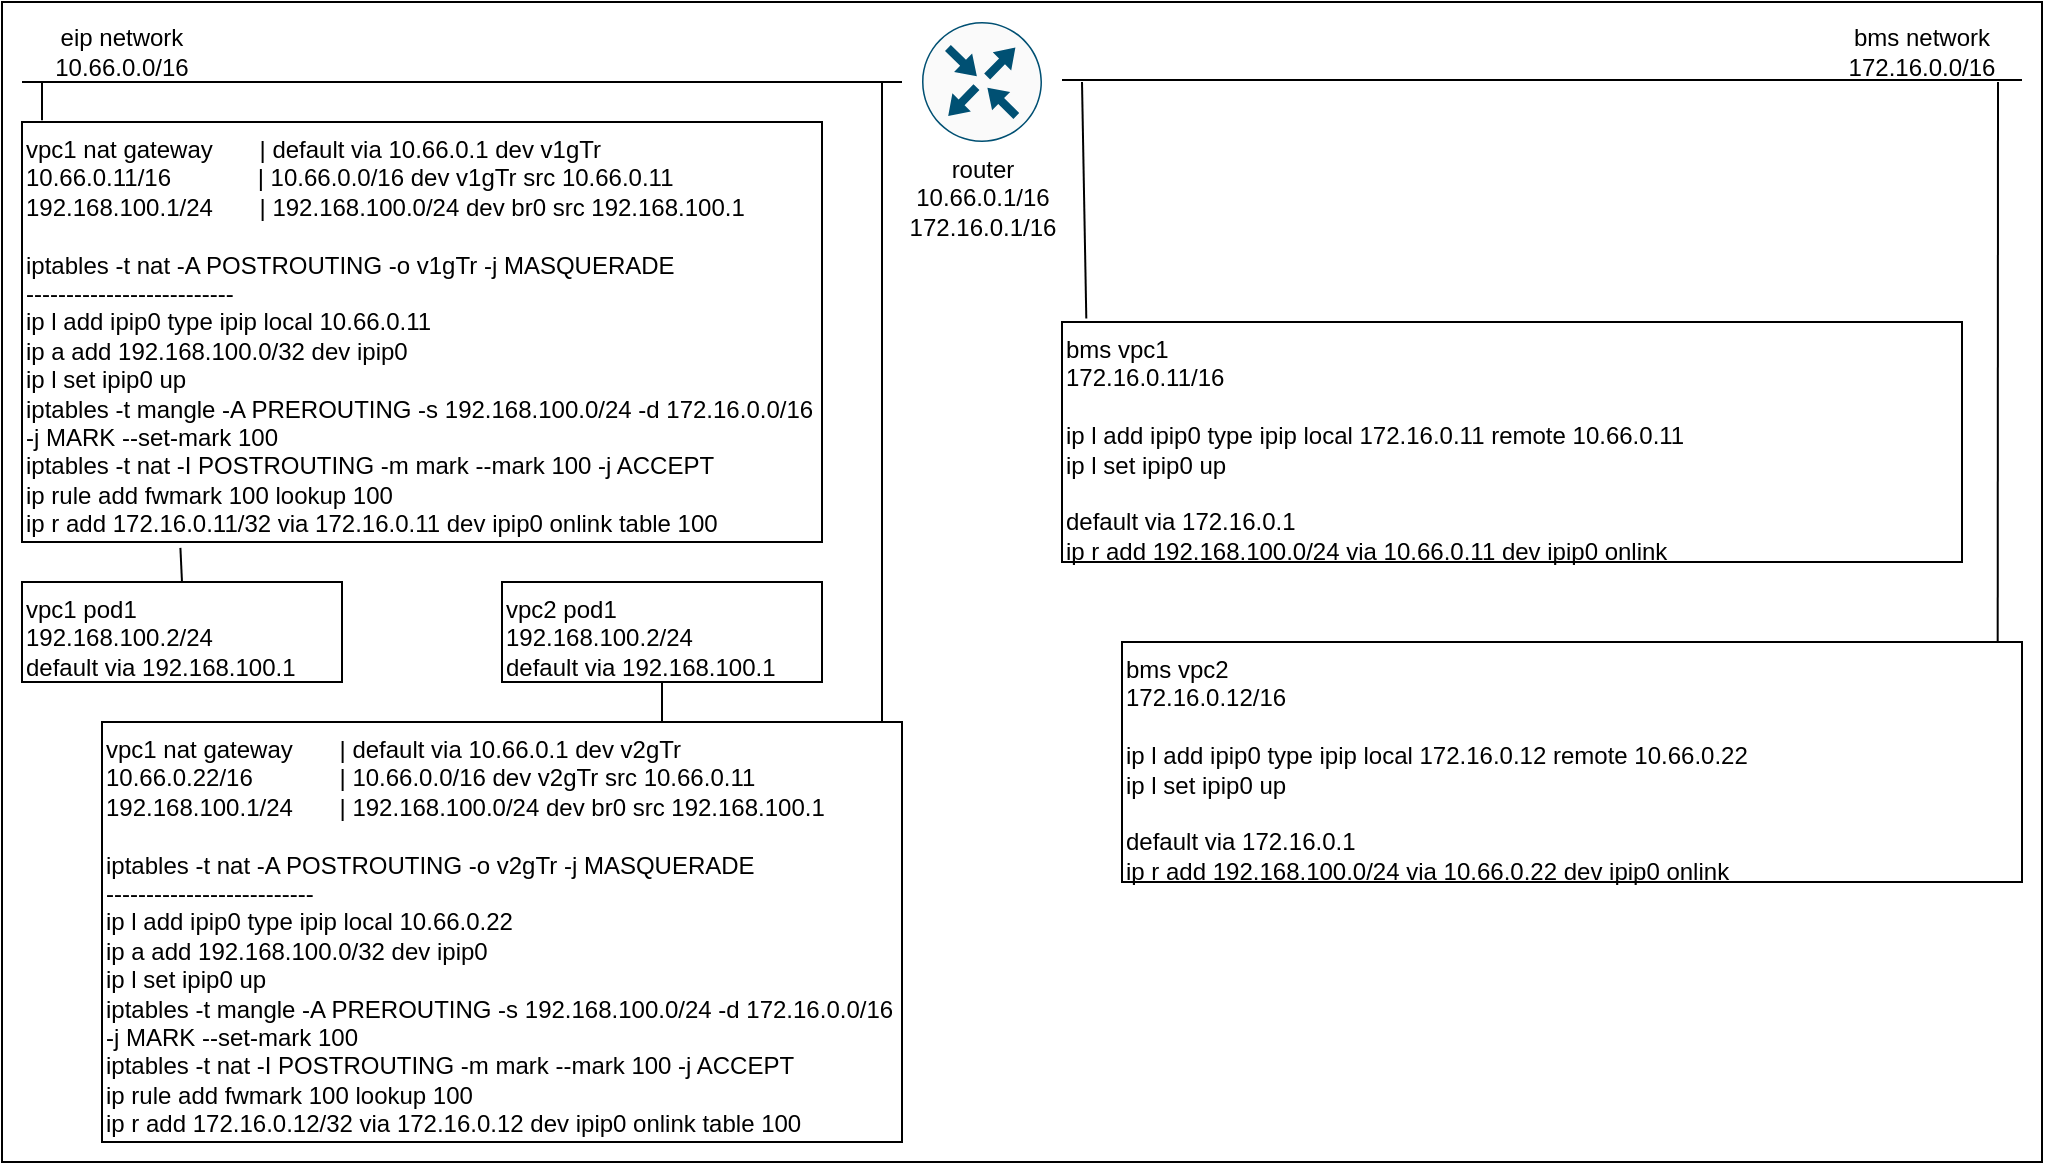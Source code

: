 <mxfile>
    <diagram name="网络可达方案(no bms gw)" id="HywHPIcDQgjFRPx6__Eg">
        <mxGraphModel dx="1087" dy="769" grid="1" gridSize="10" guides="1" tooltips="1" connect="1" arrows="1" fold="1" page="1" pageScale="1" pageWidth="827" pageHeight="1169" math="0" shadow="0">
            <root>
                <mxCell id="ZN97L1RwbC4yQmM-qB7Q-0"/>
                <mxCell id="ZN97L1RwbC4yQmM-qB7Q-1" parent="ZN97L1RwbC4yQmM-qB7Q-0"/>
                <mxCell id="ZN97L1RwbC4yQmM-qB7Q-3" value="" style="endArrow=none;html=1;" edge="1" parent="ZN97L1RwbC4yQmM-qB7Q-1">
                    <mxGeometry width="50" height="50" relative="1" as="geometry">
                        <mxPoint x="80" y="240" as="sourcePoint"/>
                        <mxPoint x="520" y="240" as="targetPoint"/>
                    </mxGeometry>
                </mxCell>
                <mxCell id="ZN97L1RwbC4yQmM-qB7Q-4" value="eip network&lt;br&gt;10.66.0.0/16" style="text;html=1;strokeColor=none;fillColor=none;align=center;verticalAlign=middle;whiteSpace=wrap;rounded=0;" vertex="1" parent="ZN97L1RwbC4yQmM-qB7Q-1">
                    <mxGeometry x="80" y="210" width="100" height="30" as="geometry"/>
                </mxCell>
                <mxCell id="ZN97L1RwbC4yQmM-qB7Q-5" value="" style="endArrow=none;html=1;" edge="1" parent="ZN97L1RwbC4yQmM-qB7Q-1">
                    <mxGeometry width="50" height="50" relative="1" as="geometry">
                        <mxPoint x="600" y="239" as="sourcePoint"/>
                        <mxPoint x="1080" y="239" as="targetPoint"/>
                    </mxGeometry>
                </mxCell>
                <mxCell id="ZN97L1RwbC4yQmM-qB7Q-6" value="bms network&lt;br&gt;172.16.0.0/16" style="text;html=1;strokeColor=none;fillColor=none;align=center;verticalAlign=middle;whiteSpace=wrap;rounded=0;" vertex="1" parent="ZN97L1RwbC4yQmM-qB7Q-1">
                    <mxGeometry x="980" y="210" width="100" height="30" as="geometry"/>
                </mxCell>
                <mxCell id="ZN97L1RwbC4yQmM-qB7Q-7" value="router&lt;br&gt;10.66.0.1/16&lt;br&gt;172.16.0.1/16" style="sketch=0;points=[[0.5,0,0],[1,0.5,0],[0.5,1,0],[0,0.5,0],[0.145,0.145,0],[0.856,0.145,0],[0.855,0.856,0],[0.145,0.855,0]];verticalLabelPosition=bottom;html=1;verticalAlign=top;aspect=fixed;align=center;pointerEvents=1;shape=mxgraph.cisco19.rect;prIcon=router;fillColor=#FAFAFA;strokeColor=#005073;" vertex="1" parent="ZN97L1RwbC4yQmM-qB7Q-1">
                    <mxGeometry x="530" y="210" width="60" height="60" as="geometry"/>
                </mxCell>
                <mxCell id="M_z33eSvsd3fBC55p3HW-0" style="edgeStyle=none;html=1;exitX=0.027;exitY=-0.015;exitDx=0;exitDy=0;endArrow=none;endFill=0;exitPerimeter=0;" edge="1" parent="ZN97L1RwbC4yQmM-qB7Q-1" source="ZN97L1RwbC4yQmM-qB7Q-9">
                    <mxGeometry relative="1" as="geometry">
                        <mxPoint x="610" y="240" as="targetPoint"/>
                    </mxGeometry>
                </mxCell>
                <mxCell id="ZN97L1RwbC4yQmM-qB7Q-9" value="bms vpc1&lt;br&gt;172.16.0.11/16&lt;br&gt;&lt;br&gt;ip l add ipip0 type ipip local 172.16.0.11 remote 10.66.0.11&lt;div&gt;&lt;font color=&quot;#000000&quot;&gt;ip l set ipip0 up&lt;br&gt;&lt;/font&gt;&lt;br&gt;default via 172.16.0.1&lt;br&gt;&lt;div&gt;ip r add 192.168.100.0/24 via 10.66.0.11 dev ipip0 onlink&lt;/div&gt;&lt;/div&gt;&lt;div&gt;&lt;br&gt;&lt;/div&gt;" style="rounded=0;whiteSpace=wrap;html=1;verticalAlign=top;align=left;" vertex="1" parent="ZN97L1RwbC4yQmM-qB7Q-1">
                    <mxGeometry x="600" y="360" width="450" height="120" as="geometry"/>
                </mxCell>
                <mxCell id="ZN97L1RwbC4yQmM-qB7Q-10" style="edgeStyle=none;html=1;exitX=0.973;exitY=0.008;exitDx=0;exitDy=0;entryX=0.88;entryY=1;entryDx=0;entryDy=0;endArrow=none;endFill=0;entryPerimeter=0;exitPerimeter=0;" edge="1" parent="ZN97L1RwbC4yQmM-qB7Q-1" source="ZN97L1RwbC4yQmM-qB7Q-11" target="ZN97L1RwbC4yQmM-qB7Q-6">
                    <mxGeometry relative="1" as="geometry"/>
                </mxCell>
                <mxCell id="ZN97L1RwbC4yQmM-qB7Q-11" value="bms vpc2&lt;br&gt;172.16.0.12/16&lt;br&gt;&lt;br&gt;&lt;span style=&quot;color: rgb(0, 0, 0);&quot;&gt;ip l add ipip0 type ipip local 172.16.0.12 remote 10.66.0.22&lt;/span&gt;&lt;div style=&quot;scrollbar-color: light-dark(#e2e2e2, #4b4b4b)&lt;br/&gt;&#x9;&#x9;&#x9;&#x9;&#x9;light-dark(#fbfbfb, var(--dark-panel-color));&quot;&gt;&lt;font style=&quot;scrollbar-color: light-dark(#e2e2e2, #4b4b4b)&lt;br/&gt;&#x9;&#x9;&#x9;&#x9;&#x9;light-dark(#fbfbfb, var(--dark-panel-color));&quot;&gt;ip l set ipip0 up&lt;/font&gt;&lt;/div&gt;&lt;br&gt;default via 172.16.0.1&lt;br&gt;&lt;div&gt;ip r add 192.168.100.0/24 via 10.66.0.22 dev ipip0 onlink&lt;/div&gt;" style="rounded=0;whiteSpace=wrap;html=1;verticalAlign=top;align=left;" vertex="1" parent="ZN97L1RwbC4yQmM-qB7Q-1">
                    <mxGeometry x="630" y="520" width="450" height="120" as="geometry"/>
                </mxCell>
                <mxCell id="ZN97L1RwbC4yQmM-qB7Q-16" style="edgeStyle=none;html=1;exitX=0.025;exitY=-0.004;exitDx=0;exitDy=0;endArrow=none;endFill=0;exitPerimeter=0;" edge="1" parent="ZN97L1RwbC4yQmM-qB7Q-1" source="ZN97L1RwbC4yQmM-qB7Q-17">
                    <mxGeometry relative="1" as="geometry">
                        <mxPoint x="90" y="240" as="targetPoint"/>
                    </mxGeometry>
                </mxCell>
                <mxCell id="ZN97L1RwbC4yQmM-qB7Q-17" value="vpc1 nat gateway&amp;nbsp; &amp;nbsp; &amp;nbsp; &amp;nbsp;|&amp;nbsp;&lt;span style=&quot;color: rgb(0, 0, 0);&quot;&gt;default via 10.66.0.1 dev&amp;nbsp;&lt;/span&gt;&lt;span style=&quot;color: rgb(0, 0, 0);&quot;&gt;v1gTr&lt;/span&gt;&lt;br style=&quot;scrollbar-color: light-dark(#e2e2e2, #4b4b4b)&lt;br/&gt;&#x9;&#x9;&#x9;&#x9;&#x9;light-dark(#fbfbfb, var(--dark-panel-color));&quot;&gt;10.66.0.11/16&amp;nbsp; &amp;nbsp; &amp;nbsp; &amp;nbsp; &amp;nbsp; &amp;nbsp; &amp;nbsp;|&amp;nbsp;10.66.0.0/16 dev v1gTr src 10.66.0.11&lt;br&gt;192.168.100.1/24&amp;nbsp; &amp;nbsp; &amp;nbsp; &amp;nbsp;|&amp;nbsp;192.168.100.0/24 dev br0 src 192.168.100.1&lt;br&gt;&lt;br&gt;iptables -t nat&amp;nbsp;-A POSTROUTING&amp;nbsp;-o v1gTr -j MASQUERADE&lt;br&gt;--------------------------&lt;br&gt;ip l add ipip0 type ipip local 10.66.0.11&lt;div&gt;&lt;font color=&quot;#000000&quot;&gt;ip a add 192.168.100.0/32 dev ipip0&lt;br&gt;&lt;/font&gt;&lt;div&gt;&lt;span style=&quot;background-color: transparent;&quot;&gt;ip l set ipip0 up&lt;br&gt;&lt;/span&gt;&lt;div&gt;&lt;span style=&quot;background-color: transparent;&quot;&gt;iptables -t mangle -A PREROUTING -s 192.168.100.0/24 -d 172.16.0.0/16 -j MARK --set-mark 100&lt;/span&gt;&lt;/div&gt;&lt;div&gt;&lt;span style=&quot;background-color: transparent;&quot;&gt;iptables -t nat -I POSTROUTING -m mark --mark 100 -j ACCEPT&lt;br&gt;&lt;/span&gt;&lt;/div&gt;&lt;div&gt;ip rule add fwmark 100 lookup 100&lt;br&gt;&lt;/div&gt;&lt;/div&gt;&lt;div&gt;ip r add 172.16.0.11/32 via 172.16.0.11 dev ipip0 onlink table 100&lt;br&gt;&lt;/div&gt;&lt;/div&gt;" style="rounded=0;whiteSpace=wrap;html=1;verticalAlign=top;align=left;" vertex="1" parent="ZN97L1RwbC4yQmM-qB7Q-1">
                    <mxGeometry x="80" y="260" width="400" height="210" as="geometry"/>
                </mxCell>
                <mxCell id="ZN97L1RwbC4yQmM-qB7Q-19" value="vpc1 pod1&lt;div&gt;192.168.100.2/24&lt;/div&gt;&lt;div&gt;&lt;span style=&quot;scrollbar-color: light-dark(#e2e2e2, #4b4b4b)&lt;br/&gt;&#x9;&#x9;&#x9;&#x9;&#x9;light-dark(#fbfbfb, var(--dark-panel-color)); color: rgb(0, 0, 0);&quot;&gt;default via 192.168.100.1&lt;/span&gt;&lt;br style=&quot;color: rgb(63, 63, 63); scrollbar-color: light-dark(#e2e2e2, #4b4b4b)&lt;br/&gt;&#x9;&#x9;&#x9;&#x9;&#x9;light-dark(#fbfbfb, var(--dark-panel-color));&quot;&gt;&lt;/div&gt;" style="rounded=0;whiteSpace=wrap;html=1;verticalAlign=top;align=left;" vertex="1" parent="ZN97L1RwbC4yQmM-qB7Q-1">
                    <mxGeometry x="80" y="490" width="160" height="50" as="geometry"/>
                </mxCell>
                <mxCell id="3CmmPum18JtEG3kjwzi2-5" style="edgeStyle=none;html=1;exitX=0.975;exitY=0;exitDx=0;exitDy=0;endArrow=none;endFill=0;exitPerimeter=0;" edge="1" parent="ZN97L1RwbC4yQmM-qB7Q-1" source="3CmmPum18JtEG3kjwzi2-4">
                    <mxGeometry relative="1" as="geometry">
                        <mxPoint x="510" y="240" as="targetPoint"/>
                    </mxGeometry>
                </mxCell>
                <mxCell id="3CmmPum18JtEG3kjwzi2-4" value="vpc1 nat gateway&amp;nbsp; &amp;nbsp; &amp;nbsp; &amp;nbsp;|&amp;nbsp;&lt;span style=&quot;color: rgb(0, 0, 0);&quot;&gt;default via 10.66.0.1 dev&amp;nbsp;&lt;/span&gt;&lt;span style=&quot;color: rgb(0, 0, 0);&quot;&gt;v2gTr&lt;/span&gt;&lt;br style=&quot;scrollbar-color: light-dark(#e2e2e2, #4b4b4b)&lt;br/&gt;&#x9;&#x9;&#x9;&#x9;&#x9;light-dark(#fbfbfb, var(--dark-panel-color));&quot;&gt;10.66.0.22/16&amp;nbsp; &amp;nbsp; &amp;nbsp; &amp;nbsp; &amp;nbsp; &amp;nbsp; &amp;nbsp;|&amp;nbsp;10.66.0.0/16 dev v2gTr src 10.66.0.11&lt;br&gt;192.168.100.1/24&amp;nbsp; &amp;nbsp; &amp;nbsp; &amp;nbsp;|&amp;nbsp;192.168.100.0/24 dev br0 src 192.168.100.1&lt;br&gt;&lt;br&gt;iptables -t nat&amp;nbsp;-A POSTROUTING&amp;nbsp;-o v2gTr -j MASQUERADE&lt;br&gt;--------------------------&lt;br&gt;ip l add ipip0 type ipip local 10.66.0.22&lt;div&gt;ip a add 192.168.100.0/32 dev ipip0&lt;br&gt;&lt;div&gt;&lt;span style=&quot;background-color: transparent;&quot;&gt;ip l set ipip0 up&lt;br&gt;&lt;/span&gt;&lt;div&gt;&lt;span style=&quot;background-color: transparent;&quot;&gt;iptables -t mangle -A PREROUTING -s 192.168.100.0/24 -d 172.16.0.0/16 -j MARK --set-mark 100&lt;/span&gt;&lt;/div&gt;&lt;div&gt;&lt;span style=&quot;background-color: transparent;&quot;&gt;iptables -t nat -I POSTROUTING -m mark --mark 100 -j ACCEPT&lt;br&gt;&lt;/span&gt;&lt;/div&gt;&lt;div&gt;ip rule add fwmark 100 lookup 100&lt;br&gt;&lt;/div&gt;&lt;/div&gt;&lt;div&gt;ip r add 172.16.0.12/32 via 172.16.0.12 dev ipip0 onlink table 100&lt;br&gt;&lt;/div&gt;&lt;/div&gt;" style="rounded=0;whiteSpace=wrap;html=1;verticalAlign=top;align=left;" vertex="1" parent="ZN97L1RwbC4yQmM-qB7Q-1">
                    <mxGeometry x="120" y="560" width="400" height="210" as="geometry"/>
                </mxCell>
                <mxCell id="3CmmPum18JtEG3kjwzi2-8" value="vpc2 pod1&lt;div&gt;192.168.100.2/24&lt;/div&gt;&lt;div&gt;&lt;span style=&quot;scrollbar-color: light-dark(#e2e2e2, #4b4b4b)&lt;br/&gt;&#x9;&#x9;&#x9;&#x9;&#x9;light-dark(#fbfbfb, var(--dark-panel-color)); color: rgb(0, 0, 0);&quot;&gt;default via 192.168.100.1&lt;/span&gt;&lt;br style=&quot;color: rgb(63, 63, 63); scrollbar-color: light-dark(#e2e2e2, #4b4b4b)&lt;br/&gt;&#x9;&#x9;&#x9;&#x9;&#x9;light-dark(#fbfbfb, var(--dark-panel-color));&quot;&gt;&lt;/div&gt;" style="rounded=0;whiteSpace=wrap;html=1;verticalAlign=top;align=left;" vertex="1" parent="ZN97L1RwbC4yQmM-qB7Q-1">
                    <mxGeometry x="320" y="490" width="160" height="50" as="geometry"/>
                </mxCell>
                <mxCell id="3CmmPum18JtEG3kjwzi2-9" style="edgeStyle=none;html=1;exitX=0.5;exitY=0;exitDx=0;exitDy=0;entryX=0.198;entryY=1.014;entryDx=0;entryDy=0;entryPerimeter=0;endArrow=none;endFill=0;" edge="1" parent="ZN97L1RwbC4yQmM-qB7Q-1" source="ZN97L1RwbC4yQmM-qB7Q-19" target="ZN97L1RwbC4yQmM-qB7Q-17">
                    <mxGeometry relative="1" as="geometry"/>
                </mxCell>
                <mxCell id="3CmmPum18JtEG3kjwzi2-10" style="edgeStyle=none;html=1;exitX=0.5;exitY=1;exitDx=0;exitDy=0;entryX=0.7;entryY=0;entryDx=0;entryDy=0;entryPerimeter=0;endArrow=none;endFill=0;" edge="1" parent="ZN97L1RwbC4yQmM-qB7Q-1" source="3CmmPum18JtEG3kjwzi2-8" target="3CmmPum18JtEG3kjwzi2-4">
                    <mxGeometry relative="1" as="geometry"/>
                </mxCell>
                <mxCell id="3CmmPum18JtEG3kjwzi2-11" value="" style="rounded=0;whiteSpace=wrap;html=1;fillColor=none;" vertex="1" parent="ZN97L1RwbC4yQmM-qB7Q-1">
                    <mxGeometry x="70" y="200" width="1020" height="580" as="geometry"/>
                </mxCell>
            </root>
        </mxGraphModel>
    </diagram>
    <diagram id="M7PpP6BD2F07Ey58_vNF" name="网络可达方案">
        <mxGraphModel dx="978" dy="692" grid="1" gridSize="10" guides="1" tooltips="1" connect="1" arrows="1" fold="1" page="1" pageScale="1" pageWidth="827" pageHeight="1169" math="0" shadow="0">
            <root>
                <mxCell id="0"/>
                <mxCell id="1" parent="0"/>
                <mxCell id="rd8whjbNiPv1QAMzb9jZ-18" value="" style="rounded=0;whiteSpace=wrap;html=1;" parent="1" vertex="1">
                    <mxGeometry x="60" y="190" width="1040" height="640" as="geometry"/>
                </mxCell>
                <mxCell id="LBHG5jEyvhu28l5GV2z5-1" value="" style="endArrow=none;html=1;" parent="1" edge="1">
                    <mxGeometry width="50" height="50" relative="1" as="geometry">
                        <mxPoint x="80" y="240" as="sourcePoint"/>
                        <mxPoint x="520" y="240" as="targetPoint"/>
                    </mxGeometry>
                </mxCell>
                <mxCell id="LBHG5jEyvhu28l5GV2z5-2" value="eip network&lt;br&gt;10.66.0.0/16" style="text;html=1;strokeColor=none;fillColor=none;align=center;verticalAlign=middle;whiteSpace=wrap;rounded=0;" parent="1" vertex="1">
                    <mxGeometry x="80" y="210" width="100" height="30" as="geometry"/>
                </mxCell>
                <mxCell id="LBHG5jEyvhu28l5GV2z5-3" value="" style="endArrow=none;html=1;" parent="1" edge="1">
                    <mxGeometry width="50" height="50" relative="1" as="geometry">
                        <mxPoint x="600" y="239" as="sourcePoint"/>
                        <mxPoint x="1080" y="239" as="targetPoint"/>
                    </mxGeometry>
                </mxCell>
                <mxCell id="LBHG5jEyvhu28l5GV2z5-4" value="bms network&lt;br&gt;172.16.0.0/16" style="text;html=1;strokeColor=none;fillColor=none;align=center;verticalAlign=middle;whiteSpace=wrap;rounded=0;" parent="1" vertex="1">
                    <mxGeometry x="980" y="210" width="100" height="30" as="geometry"/>
                </mxCell>
                <mxCell id="2" value="router&lt;br&gt;10.66.0.1/16&lt;br&gt;172.16.0.1/16" style="sketch=0;points=[[0.5,0,0],[1,0.5,0],[0.5,1,0],[0,0.5,0],[0.145,0.145,0],[0.856,0.145,0],[0.855,0.856,0],[0.145,0.855,0]];verticalLabelPosition=bottom;html=1;verticalAlign=top;aspect=fixed;align=center;pointerEvents=1;shape=mxgraph.cisco19.rect;prIcon=router;fillColor=#FAFAFA;strokeColor=#005073;" parent="1" vertex="1">
                    <mxGeometry x="530" y="210" width="60" height="60" as="geometry"/>
                </mxCell>
                <mxCell id="6" style="edgeStyle=none;html=1;exitX=0.5;exitY=0;exitDx=0;exitDy=0;endArrow=none;endFill=0;" parent="1" source="3" edge="1">
                    <mxGeometry relative="1" as="geometry">
                        <mxPoint x="760" y="240" as="targetPoint"/>
                    </mxGeometry>
                </mxCell>
                <mxCell id="3" value="bms vpc1&lt;br&gt;172.16.0.11/16&lt;br&gt;&lt;br&gt;default via 172.16.0.1&lt;br&gt;&lt;div&gt;192.168.100.0/24 via 172.16.0.254&amp;nbsp;&lt;/div&gt;&lt;div&gt;192.168.200.0/24 via 172.16.0.254&lt;/div&gt;" style="rounded=0;whiteSpace=wrap;html=1;verticalAlign=top;align=left;" parent="1" vertex="1">
                    <mxGeometry x="660" y="280" width="200" height="100" as="geometry"/>
                </mxCell>
                <mxCell id="5" style="edgeStyle=none;html=1;exitX=0.5;exitY=0;exitDx=0;exitDy=0;entryX=0;entryY=1;entryDx=0;entryDy=0;endArrow=none;endFill=0;" parent="1" source="4" target="LBHG5jEyvhu28l5GV2z5-4" edge="1">
                    <mxGeometry relative="1" as="geometry"/>
                </mxCell>
                <mxCell id="4" value="bms vpc2&lt;br&gt;172.16.0.12/16&lt;br&gt;&lt;br&gt;default via 172.16.0.1&lt;br&gt;&lt;div&gt;192.168.100.0/24 via 172.16.0.254&amp;nbsp;&lt;/div&gt;" style="rounded=0;whiteSpace=wrap;html=1;verticalAlign=top;align=left;" parent="1" vertex="1">
                    <mxGeometry x="880" y="280" width="200" height="100" as="geometry"/>
                </mxCell>
                <mxCell id="8" style="edgeStyle=none;html=1;exitX=0.04;exitY=0.007;exitDx=0;exitDy=0;endArrow=none;endFill=0;exitPerimeter=0;" parent="1" source="7" edge="1">
                    <mxGeometry relative="1" as="geometry">
                        <mxPoint x="618" y="240" as="targetPoint"/>
                        <mxPoint x="613.92" y="400" as="sourcePoint"/>
                    </mxGeometry>
                </mxCell>
                <mxCell id="7" value="bms vpc gateway&lt;br&gt;172.16.0.254/16&lt;br&gt;&lt;br&gt;default via 172.16.0.1&lt;br&gt;&lt;br&gt;-----------------------&lt;br&gt;ip l add ipip0 type ipip local&amp;nbsp;172.16.0.254&lt;br&gt;ip l set ipip0 up&lt;br&gt;&lt;br&gt;&lt;div&gt;ipset create vpc1 hash:ip&lt;br&gt;&lt;/div&gt;&lt;div&gt;&lt;div&gt;ipset add vpc1 172.16.0.11&lt;/div&gt;&lt;div&gt;ipset create vpc2 hash:ip&lt;/div&gt;&lt;div&gt;ipset add vpc2 172.16.0.12&lt;/div&gt;&lt;/div&gt;&lt;div&gt;&lt;br&gt;&lt;/div&gt;&lt;div&gt;&lt;div&gt;iptables -t mangle -A&amp;nbsp;PREROUTING -m set --match-set vpc1 src -j MARK --set&lt;span style=&quot;background-color: initial;&quot;&gt;-mark 100&lt;/span&gt;&lt;/div&gt;&lt;div&gt;iptables -t mangle -A&amp;nbsp;PREROUTING -m set --match-set vpc2 src -j MARK --set&lt;span style=&quot;background-color: initial;&quot;&gt;-mark 200&lt;/span&gt;&lt;/div&gt;&lt;/div&gt;&lt;div&gt;&lt;span style=&quot;background-color: initial;&quot;&gt;&lt;br&gt;&lt;/span&gt;&lt;/div&gt;&lt;div&gt;&lt;span style=&quot;background-color: initial;&quot;&gt;ip rule add fwmark 100 lookup 100&lt;br&gt;&lt;/span&gt;&lt;/div&gt;&lt;div&gt;&lt;span style=&quot;background-color: initial;&quot;&gt;ip rule add fwmark 200 lookup 200&lt;/span&gt;&lt;/div&gt;&lt;div&gt;&lt;span style=&quot;background-color: initial;&quot;&gt;&lt;br&gt;&lt;/span&gt;&lt;/div&gt;&lt;div&gt;&lt;span style=&quot;background-color: initial;&quot;&gt;ip r add default via 172.16.0.1 table 100&lt;br&gt;&lt;/span&gt;&lt;/div&gt;&lt;div&gt;&lt;span style=&quot;background-color: initial;&quot;&gt;ip r add default via 172.16.0.1 table 200&lt;br&gt;&lt;/span&gt;&lt;/div&gt;&lt;div&gt;&lt;br&gt;&lt;/div&gt;&lt;div&gt;ip r add 192.168.100.0/24 via 10.66.0.11 dev ipip0 onlink table 100&lt;br&gt;&lt;/div&gt;&lt;div&gt;&lt;div&gt;ip r add 192.168.200.0/24 via 10.66.&lt;span style=&quot;background-color: initial;&quot;&gt;0.11 dev ipip0 onlink table 100&lt;/span&gt;&lt;/div&gt;&lt;/div&gt;&lt;div&gt;&lt;span style=&quot;background-color: initial;&quot;&gt;&lt;div&gt;ip r add 192.168.100.0/24 via 10.66.&lt;span style=&quot;background-color: initial;&quot;&gt;0.22 dev ipip0 onlink table 200&lt;/span&gt;&lt;/div&gt;&lt;/span&gt;&lt;/div&gt;&lt;div&gt;&lt;span style=&quot;background-color: initial;&quot;&gt;&lt;br&gt;&lt;/span&gt;&lt;/div&gt;" style="rounded=0;whiteSpace=wrap;html=1;verticalAlign=top;align=left;" parent="1" vertex="1">
                    <mxGeometry x="600" y="400" width="480" height="400" as="geometry"/>
                </mxCell>
                <mxCell id="12" style="edgeStyle=none;html=1;exitX=0.5;exitY=0;exitDx=0;exitDy=0;endArrow=none;endFill=0;" parent="1" source="9" edge="1">
                    <mxGeometry relative="1" as="geometry">
                        <mxPoint x="420" y="240" as="targetPoint"/>
                    </mxGeometry>
                </mxCell>
                <mxCell id="9" value="vpc2 nat gateway&lt;br&gt;10.66.0.22/16&lt;br&gt;192.168.100.1/24&lt;br&gt;&lt;br&gt;default via 10.66.0.1&lt;br&gt;&lt;br&gt;iptables -t nat&amp;nbsp;-A POSTROUTING -s 192.168.100.0/24 -j MASQUERADE&lt;br&gt;&lt;br&gt;--------------------------&lt;br&gt;ip l add ipip0 type ipip local 10.66.0.22&lt;br&gt;ip l set ipip0 up&lt;br&gt;ip a add 192.168.100.0/32 dev ipip0&lt;br&gt;(只有bms vpc gateway可路由直达，其他访问bms的流量都走ipip0，可以实现bms和vpc的网络隔离)&lt;br&gt;ip r add 172.16.0.254/32 via 10.66.0.1&lt;br&gt;ip r add 172.16.0.0/16 via 172.16.0.254 dev ipip0 onlink" style="rounded=0;whiteSpace=wrap;html=1;verticalAlign=top;align=left;" parent="1" vertex="1">
                    <mxGeometry x="320" y="280" width="200" height="320" as="geometry"/>
                </mxCell>
                <mxCell id="11" style="edgeStyle=none;html=1;exitX=0.5;exitY=0;exitDx=0;exitDy=0;entryX=1;entryY=1;entryDx=0;entryDy=0;endArrow=none;endFill=0;" parent="1" source="10" target="LBHG5jEyvhu28l5GV2z5-2" edge="1">
                    <mxGeometry relative="1" as="geometry"/>
                </mxCell>
                <mxCell id="10" value="vpc1 nat gateway&lt;br&gt;10.66.0.11/16&lt;br&gt;192.168.100.1/24&lt;br&gt;192.168.200.1/24&lt;br&gt;&lt;br&gt;default via 10.66.0.1&lt;br&gt;&lt;br&gt;iptables -t nat&amp;nbsp;-A POSTROUTING -s 192.168.100.0/24 -j MASQUERADE&lt;br&gt;iptables -t nat -A POSTROUTING -s 192.168.200.0/24 -j MASQUERADE&lt;br&gt;&lt;br&gt;--------------------------&lt;br&gt;ip l add ipip0 type ipip local 10.66.0.11&lt;br&gt;ip l set ipip0 up&lt;br&gt;ip a add 192.168.100.0/32 dev ipip0&lt;br&gt;ip a add 192.168.200.0/32 dev ipip0&lt;br&gt;(只添加访问vpc内bms路由，其他流量走原始路由，无法实现bms访问隔离)&lt;br&gt;ip r add 172.16.0.11/32 via 172.16.0.254 dev ipip0 onlink" style="rounded=0;whiteSpace=wrap;html=1;verticalAlign=top;align=left;" parent="1" vertex="1">
                    <mxGeometry x="80" y="280" width="200" height="360" as="geometry"/>
                </mxCell>
                <mxCell id="15" style="edgeStyle=none;html=1;exitX=0.25;exitY=0;exitDx=0;exitDy=0;entryX=0.175;entryY=1.012;entryDx=0;entryDy=0;entryPerimeter=0;endArrow=none;endFill=0;" parent="1" source="13" target="10" edge="1">
                    <mxGeometry relative="1" as="geometry"/>
                </mxCell>
                <mxCell id="13" value="vpc1 pod1&lt;br&gt;192.168.100.2/24&lt;br&gt;&lt;br&gt;default via 192.168.100.1" style="rounded=0;whiteSpace=wrap;html=1;verticalAlign=top;align=left;" parent="1" vertex="1">
                    <mxGeometry x="80" y="670" width="140" height="70" as="geometry"/>
                </mxCell>
                <mxCell id="16" style="edgeStyle=none;html=1;exitX=0.75;exitY=0;exitDx=0;exitDy=0;entryX=0.83;entryY=1.018;entryDx=0;entryDy=0;entryPerimeter=0;endArrow=none;endFill=0;" parent="1" source="14" target="10" edge="1">
                    <mxGeometry relative="1" as="geometry"/>
                </mxCell>
                <mxCell id="14" value="vpc1 pod2&lt;br&gt;192.168.200.2/24&lt;br&gt;&lt;br&gt;default via 192.168.200.1" style="rounded=0;whiteSpace=wrap;html=1;verticalAlign=top;align=left;" parent="1" vertex="1">
                    <mxGeometry x="140" y="755" width="140" height="65" as="geometry"/>
                </mxCell>
                <mxCell id="18" style="edgeStyle=none;html=1;exitX=0.5;exitY=0;exitDx=0;exitDy=0;entryX=0.465;entryY=1.007;entryDx=0;entryDy=0;entryPerimeter=0;endArrow=none;endFill=0;" parent="1" source="17" target="9" edge="1">
                    <mxGeometry relative="1" as="geometry"/>
                </mxCell>
                <mxCell id="17" value="vpc2 pod1&lt;br&gt;192.168.100.2/24&lt;br&gt;&lt;br&gt;default via 192.168.100.1" style="rounded=0;whiteSpace=wrap;html=1;verticalAlign=top;align=left;" parent="1" vertex="1">
                    <mxGeometry x="344" y="690" width="140" height="70" as="geometry"/>
                </mxCell>
            </root>
        </mxGraphModel>
    </diagram>
    <diagram id="8-gHBJNXY116IcpQowIu" name="裸金属和vpc网络互联方案">
        <mxGraphModel dx="663" dy="692" grid="1" gridSize="10" guides="1" tooltips="1" connect="1" arrows="1" fold="1" page="1" pageScale="1" pageWidth="827" pageHeight="1169" math="0" shadow="0">
            <root>
                <mxCell id="0"/>
                <mxCell id="1" parent="0"/>
                <mxCell id="3rztDwTV78hEcu9ESxNu-22" value="" style="rounded=0;whiteSpace=wrap;html=1;" parent="1" vertex="1">
                    <mxGeometry x="100" y="120" width="1440" height="870" as="geometry"/>
                </mxCell>
                <mxCell id="3rztDwTV78hEcu9ESxNu-1" value="&lt;h1&gt;Subnet：&lt;/h1&gt;&lt;p&gt;bms subnet：172.16.0.0/24&lt;/p&gt;&lt;p&gt;vpn subnet：10.66.0.0/24&lt;/p&gt;&lt;p&gt;vpc1 subnets：192.168.100.0/24&lt;/p&gt;&lt;p&gt;&amp;nbsp; &amp;nbsp; &amp;nbsp; &amp;nbsp; &amp;nbsp; &amp;nbsp; &amp;nbsp; &amp;nbsp; &amp;nbsp; &amp;nbsp; &amp;nbsp; &amp;nbsp; &amp;nbsp;192.169.200.0/24&lt;/p&gt;&lt;p&gt;vpc2 subnets：192.168.100.0/24&lt;/p&gt;&lt;p&gt;如果vpnServer使用tun，需要ipip&lt;/p&gt;&lt;p&gt;如果使用tap，不需要ipip，可直接路由&lt;/p&gt;" style="text;html=1;strokeColor=none;fillColor=none;spacing=5;spacingTop=-20;whiteSpace=wrap;overflow=hidden;rounded=0;" parent="1" vertex="1">
                    <mxGeometry x="129" y="170" width="251" height="240" as="geometry"/>
                </mxCell>
                <mxCell id="3rztDwTV78hEcu9ESxNu-18" style="edgeStyle=none;html=1;exitX=0.5;exitY=0;exitDx=0;exitDy=0;entryX=0;entryY=0.5;entryDx=0;entryDy=0;endArrow=none;endFill=0;" parent="1" source="3rztDwTV78hEcu9ESxNu-2" target="3rztDwTV78hEcu9ESxNu-12" edge="1">
                    <mxGeometry relative="1" as="geometry"/>
                </mxCell>
                <mxCell id="3rztDwTV78hEcu9ESxNu-2" value="vpc1Gw&lt;br&gt;&lt;br&gt;vpn network 10.66.0.1/24&lt;br&gt;net1 gw 192.168.100.1/24&lt;br&gt;net2 gw 192.168.200.1/24&lt;br&gt;&lt;br&gt;ip l add ipip0 type ipip local 10.66.0.1&lt;br&gt;ip a add&amp;nbsp;192.168.100.0/32 dev ipip0&lt;br&gt;ip a add&amp;nbsp;192.168.200.0/32 dev ipip0&lt;br&gt;ip l set ipip0 up&lt;br&gt;&lt;br&gt;ip r add&amp;nbsp;172.16.0.0/24 via 10.66.0.200 dev ipip0 onlink" style="rounded=0;whiteSpace=wrap;html=1;align=left;" parent="1" vertex="1">
                    <mxGeometry x="130" y="500" width="310" height="180" as="geometry"/>
                </mxCell>
                <mxCell id="3rztDwTV78hEcu9ESxNu-19" style="edgeStyle=none;html=1;exitX=0.5;exitY=0;exitDx=0;exitDy=0;endArrow=none;endFill=0;entryX=0;entryY=0.5;entryDx=0;entryDy=0;" parent="1" source="3rztDwTV78hEcu9ESxNu-3" target="3rztDwTV78hEcu9ESxNu-12" edge="1">
                    <mxGeometry relative="1" as="geometry">
                        <mxPoint x="680" y="420" as="targetPoint"/>
                    </mxGeometry>
                </mxCell>
                <mxCell id="3rztDwTV78hEcu9ESxNu-3" value="vpc2Gw&lt;br&gt;&lt;br&gt;vpn network 10.66.0.2/24&lt;br&gt;net1 gw 192.168.100.1/24&lt;br&gt;&lt;br&gt;ip l add ipip0 type ipip local 10.66.0.2&lt;br&gt;ip a add 192.168.100.0/32 dev ipip0&lt;br&gt;ip l set ipip0 up&lt;br&gt;&lt;br&gt;ip r add 172.16.0.0/24 via 10.66.0.200 dev ipip0 onlink" style="rounded=0;whiteSpace=wrap;html=1;align=left;" parent="1" vertex="1">
                    <mxGeometry x="480" y="500" width="300" height="180" as="geometry"/>
                </mxCell>
                <mxCell id="3rztDwTV78hEcu9ESxNu-8" style="edgeStyle=none;html=1;exitX=0.11;exitY=0;exitDx=0;exitDy=0;entryX=0.048;entryY=1.014;entryDx=0;entryDy=0;endArrow=none;endFill=0;entryPerimeter=0;exitPerimeter=0;" parent="1" source="3rztDwTV78hEcu9ESxNu-4" target="3rztDwTV78hEcu9ESxNu-2" edge="1">
                    <mxGeometry relative="1" as="geometry"/>
                </mxCell>
                <mxCell id="3rztDwTV78hEcu9ESxNu-4" value="vpc1s1&lt;br&gt;&lt;br&gt;192.168.100.2/24&lt;br&gt;0.0.0.0/0 via 192.168.100.1" style="rounded=0;whiteSpace=wrap;html=1;align=left;" parent="1" vertex="1">
                    <mxGeometry x="129" y="720" width="150" height="60" as="geometry"/>
                </mxCell>
                <mxCell id="3rztDwTV78hEcu9ESxNu-9" style="edgeStyle=none;html=1;exitX=0.75;exitY=0;exitDx=0;exitDy=0;entryX=0.75;entryY=1;entryDx=0;entryDy=0;endArrow=none;endFill=0;" parent="1" source="3rztDwTV78hEcu9ESxNu-5" target="3rztDwTV78hEcu9ESxNu-2" edge="1">
                    <mxGeometry relative="1" as="geometry"/>
                </mxCell>
                <mxCell id="3rztDwTV78hEcu9ESxNu-5" value="vpc1s2&lt;br&gt;&lt;br&gt;192.168.200.2/24&lt;br&gt;0.0.0.0/0 via 192.168.200.1" style="rounded=0;whiteSpace=wrap;html=1;align=left;" parent="1" vertex="1">
                    <mxGeometry x="250" y="810" width="150" height="60" as="geometry"/>
                </mxCell>
                <mxCell id="3rztDwTV78hEcu9ESxNu-11" value="" style="edgeStyle=none;html=1;endArrow=none;endFill=0;" parent="1" source="3rztDwTV78hEcu9ESxNu-6" target="3rztDwTV78hEcu9ESxNu-3" edge="1">
                    <mxGeometry relative="1" as="geometry"/>
                </mxCell>
                <mxCell id="3rztDwTV78hEcu9ESxNu-6" value="vpc2vm1&lt;br&gt;&lt;br&gt;192.168.100.2/24&lt;br&gt;0.0.0.0/0 via 192.168.100.1" style="rounded=0;whiteSpace=wrap;html=1;align=left;" parent="1" vertex="1">
                    <mxGeometry x="550" y="720" width="150" height="60" as="geometry"/>
                </mxCell>
                <mxCell id="3rztDwTV78hEcu9ESxNu-12" value="vpnServer&lt;br&gt;&lt;br&gt;vpn network&amp;nbsp;10.66.0.254/24" style="rounded=0;whiteSpace=wrap;html=1;align=left;" parent="1" vertex="1">
                    <mxGeometry x="680" y="150" width="160" height="120" as="geometry"/>
                </mxCell>
                <mxCell id="3rztDwTV78hEcu9ESxNu-20" style="edgeStyle=none;html=1;exitX=0.5;exitY=0;exitDx=0;exitDy=0;entryX=1;entryY=0.5;entryDx=0;entryDy=0;endArrow=none;endFill=0;" parent="1" source="3rztDwTV78hEcu9ESxNu-13" target="3rztDwTV78hEcu9ESxNu-12" edge="1">
                    <mxGeometry relative="1" as="geometry"/>
                </mxCell>
                <mxCell id="3rztDwTV78hEcu9ESxNu-13" value="bmsGw&lt;br&gt;&lt;br&gt;vpn network 10.66.0.200/24&lt;br&gt;bms vpc net gw&amp;nbsp;172.16.0.254/24&lt;br&gt;&lt;br&gt;ip l add ipip0 type ipip local 10.66.0.200&lt;br&gt;&lt;div&gt;ip a add 172.16.0.0/32 dev ipip0&lt;/div&gt;&lt;div&gt;ip l set ipip0 up&lt;/div&gt;&lt;div&gt;&lt;br&gt;&lt;/div&gt;&lt;div&gt;ipset create vpc1 hash:ip&lt;br&gt;&lt;/div&gt;&lt;div&gt;&lt;div&gt;ipset add vpc1 172.16.0.11&lt;/div&gt;&lt;div&gt;ipset create vpc2 hash:ip&lt;/div&gt;&lt;div&gt;ipset add vpc2 172.16.0.12&lt;/div&gt;&lt;/div&gt;&lt;div&gt;&lt;br&gt;&lt;/div&gt;&lt;div&gt;&lt;div&gt;iptables -t mangle -A&amp;nbsp;PREROUTING -m set --match-set vpc1 src -j MARK --set&lt;span style=&quot;background-color: initial;&quot;&gt;-mark 100&lt;/span&gt;&lt;/div&gt;&lt;div&gt;iptables -t mangle -A&amp;nbsp;PREROUTING -m set --match-set vpc2 src -j MARK --set&lt;span style=&quot;background-color: initial;&quot;&gt;-mark 200&lt;/span&gt;&lt;/div&gt;&lt;/div&gt;&lt;div&gt;&lt;span style=&quot;background-color: initial;&quot;&gt;&lt;br&gt;&lt;/span&gt;&lt;/div&gt;&lt;div&gt;&lt;span style=&quot;background-color: initial;&quot;&gt;ip rule add fwmark 100 lookup 100&lt;br&gt;&lt;/span&gt;&lt;/div&gt;&lt;div&gt;&lt;span style=&quot;background-color: initial;&quot;&gt;ip rule add fwmark 200 lookup 200&lt;br&gt;&lt;/span&gt;&lt;/div&gt;&lt;div&gt;&lt;span style=&quot;background-color: initial;&quot;&gt;&lt;br&gt;&lt;/span&gt;&lt;/div&gt;&lt;div&gt;&lt;span style=&quot;background-color: initial;&quot;&gt;&lt;div&gt;ip r add 192.168.100.0/24 via 10.66.0.1 dev ipip0 onlink table 100&lt;/div&gt;&lt;div&gt;ip r add 192.168.200.0/24 via 10.66.0.1 dev ipip0 onlink table 100&lt;/div&gt;&lt;div&gt;ip r add 172.16.0.0/24 via 172.16.0.254 table 100&lt;br&gt;&lt;/div&gt;&lt;div&gt;ip r add 192.168.100.0/24 via 10.66.0.2 dev ipip0 onlink table 200&lt;/div&gt;&lt;div&gt;ip r add 172.16.0.0/24 via 172.16.0.254 table 200&lt;br&gt;&lt;/div&gt;&lt;div&gt;&lt;br&gt;&lt;/div&gt;&lt;div&gt;**如果没有默认路由，需要加上这两条路由，否则ipip0收到数据包后无法正常转发内层报文**&lt;/div&gt;&lt;div&gt;ip r add default via 172.16.0.1&lt;/div&gt;&lt;div&gt;--------------------or-------------------------&lt;/div&gt;&lt;div&gt;&lt;span style=&quot;background-color: initial;&quot;&gt;ip r add 192.168.100.0/24 dev ipip0&amp;nbsp; &amp;nbsp; &amp;nbsp;&lt;/span&gt;&lt;br&gt;&lt;/div&gt;&lt;div&gt;&lt;div&gt;ip r add 192.168.200.0/24 dev ipip0&amp;nbsp;&lt;/div&gt;&lt;/div&gt;&lt;/span&gt;&lt;/div&gt;" style="rounded=0;whiteSpace=wrap;html=1;align=left;" parent="1" vertex="1">
                    <mxGeometry x="1010" y="260" width="500" height="450" as="geometry"/>
                </mxCell>
                <mxCell id="3rztDwTV78hEcu9ESxNu-16" style="edgeStyle=none;html=1;exitX=0.5;exitY=0;exitDx=0;exitDy=0;endArrow=none;endFill=0;" parent="1" source="3rztDwTV78hEcu9ESxNu-14" edge="1">
                    <mxGeometry relative="1" as="geometry">
                        <mxPoint x="1050" y="710" as="targetPoint"/>
                    </mxGeometry>
                </mxCell>
                <mxCell id="3rztDwTV78hEcu9ESxNu-14" value="bmsvpc1&lt;br&gt;&lt;br&gt;172.16.0.11/24&lt;br&gt;&lt;div&gt;192.168.100.0/24 via 172.16.0.254 dev&amp;nbsp;&lt;/div&gt;&lt;div&gt;192.168.200.0/24 via 172.16.0.254 dev&lt;/div&gt;" style="rounded=0;whiteSpace=wrap;html=1;align=left;" parent="1" vertex="1">
                    <mxGeometry x="930" y="750" width="240" height="80" as="geometry"/>
                </mxCell>
                <mxCell id="3rztDwTV78hEcu9ESxNu-17" style="edgeStyle=none;html=1;exitX=0.75;exitY=0;exitDx=0;exitDy=0;endArrow=none;endFill=0;" parent="1" source="3rztDwTV78hEcu9ESxNu-15" edge="1">
                    <mxGeometry relative="1" as="geometry">
                        <mxPoint x="1190" y="710" as="targetPoint"/>
                    </mxGeometry>
                </mxCell>
                <mxCell id="3rztDwTV78hEcu9ESxNu-15" value="bmsvpc2&lt;br&gt;&lt;br&gt;172.16.0.12/24&lt;br&gt;&lt;div&gt;192.168.100.0/24 via 172.16.0.254 dev&amp;nbsp;&lt;/div&gt;" style="rounded=0;whiteSpace=wrap;html=1;align=left;" parent="1" vertex="1">
                    <mxGeometry x="1010" y="850" width="240" height="80" as="geometry"/>
                </mxCell>
            </root>
        </mxGraphModel>
    </diagram>
    <diagram id="dZq-LVkajySQgP49LZSv" name="网络拓扑">
        <mxGraphModel dx="663" dy="363" grid="1" gridSize="10" guides="1" tooltips="1" connect="1" arrows="1" fold="1" page="1" pageScale="1" pageWidth="827" pageHeight="1169" math="0" shadow="0">
            <root>
                <mxCell id="0"/>
                <mxCell id="1" parent="0"/>
                <mxCell id="wxa6Qply7N931QcgyE4K-18" value="" style="rounded=0;whiteSpace=wrap;html=1;fontColor=#FFFFFF;" parent="1" vertex="1">
                    <mxGeometry y="70" width="680" height="500" as="geometry"/>
                </mxCell>
                <mxCell id="wxa6Qply7N931QcgyE4K-6" style="edgeStyle=none;html=1;exitX=0.5;exitY=0;exitDx=0;exitDy=0;entryX=0.25;entryY=1;entryDx=0;entryDy=0;endArrow=none;endFill=0;" parent="1" source="wxa6Qply7N931QcgyE4K-2" target="wxa6Qply7N931QcgyE4K-5" edge="1">
                    <mxGeometry relative="1" as="geometry"/>
                </mxCell>
                <mxCell id="wxa6Qply7N931QcgyE4K-2" value="Firewall" style="aspect=fixed;perimeter=ellipsePerimeter;html=1;align=center;shadow=0;dashed=0;spacingTop=3;image;image=img/lib/active_directory/firewall.svg;" parent="1" vertex="1">
                    <mxGeometry x="120" y="250" width="30.5" height="50" as="geometry"/>
                </mxCell>
                <mxCell id="wxa6Qply7N931QcgyE4K-7" style="edgeStyle=none;html=1;exitX=0.5;exitY=0;exitDx=0;exitDy=0;entryX=0.5;entryY=1;entryDx=0;entryDy=0;endArrow=none;endFill=0;" parent="1" source="wxa6Qply7N931QcgyE4K-3" target="wxa6Qply7N931QcgyE4K-5" edge="1">
                    <mxGeometry relative="1" as="geometry"/>
                </mxCell>
                <mxCell id="wxa6Qply7N931QcgyE4K-19" value="" style="edgeStyle=none;html=1;fontColor=#000000;endArrow=none;endFill=0;" parent="1" source="wxa6Qply7N931QcgyE4K-3" target="wxa6Qply7N931QcgyE4K-14" edge="1">
                    <mxGeometry relative="1" as="geometry"/>
                </mxCell>
                <mxCell id="wxa6Qply7N931QcgyE4K-3" value="Firewall" style="aspect=fixed;perimeter=ellipsePerimeter;html=1;align=center;shadow=0;dashed=0;spacingTop=3;image;image=img/lib/active_directory/firewall.svg;" parent="1" vertex="1">
                    <mxGeometry x="490" y="240" width="30.5" height="50" as="geometry"/>
                </mxCell>
                <mxCell id="wxa6Qply7N931QcgyE4K-4" value="VPN Server" style="sketch=0;aspect=fixed;html=1;points=[];align=center;image;fontSize=12;image=img/lib/mscae/VPN_Gateway.svg;" parent="1" vertex="1">
                    <mxGeometry x="414" y="111.5" width="45" height="50" as="geometry"/>
                </mxCell>
                <mxCell id="wxa6Qply7N931QcgyE4K-5" value="Internet" style="aspect=fixed;perimeter=ellipsePerimeter;html=1;align=center;shadow=0;dashed=0;spacingTop=3;image;image=img/lib/active_directory/internet_cloud.svg;" parent="1" vertex="1">
                    <mxGeometry x="280" y="130" width="50" height="31.5" as="geometry"/>
                </mxCell>
                <mxCell id="wxa6Qply7N931QcgyE4K-13" value="" style="edgeStyle=none;html=1;fontColor=#FFFFFF;endArrow=none;endFill=0;" parent="1" source="wxa6Qply7N931QcgyE4K-8" target="wxa6Qply7N931QcgyE4K-2" edge="1">
                    <mxGeometry relative="1" as="geometry"/>
                </mxCell>
                <mxCell id="wpC-bVRLTyJjd0ClHXsw-7" value="" style="edgeStyle=none;html=1;endArrow=none;endFill=0;" parent="1" source="wxa6Qply7N931QcgyE4K-8" target="wxa6Qply7N931QcgyE4K-2" edge="1">
                    <mxGeometry relative="1" as="geometry"/>
                </mxCell>
                <mxCell id="wpC-bVRLTyJjd0ClHXsw-9" value="" style="edgeStyle=none;html=1;endArrow=none;endFill=0;dashed=1;" parent="1" source="wxa6Qply7N931QcgyE4K-8" edge="1">
                    <mxGeometry relative="1" as="geometry">
                        <mxPoint x="414" y="151.5" as="targetPoint"/>
                    </mxGeometry>
                </mxCell>
                <mxCell id="wxa6Qply7N931QcgyE4K-8" value="vpc nat gateway" style="sketch=0;outlineConnect=0;fontColor=#000000;gradientColor=none;strokeColor=#232F3E;fillColor=#ffffff;dashed=0;verticalLabelPosition=bottom;verticalAlign=top;align=center;html=1;fontSize=12;fontStyle=0;aspect=fixed;shape=mxgraph.aws4.resourceIcon;resIcon=mxgraph.aws4.customer_gateway;labelBackgroundColor=none;" parent="1" vertex="1">
                    <mxGeometry x="60" y="360" width="60" height="60" as="geometry"/>
                </mxCell>
                <mxCell id="wpC-bVRLTyJjd0ClHXsw-4" value="" style="edgeStyle=none;html=1;endArrow=none;endFill=0;fillColor=#0050ef;strokeColor=#001DBC;" parent="1" source="wxa6Qply7N931QcgyE4K-11" target="wxa6Qply7N931QcgyE4K-8" edge="1">
                    <mxGeometry relative="1" as="geometry"/>
                </mxCell>
                <mxCell id="wxa6Qply7N931QcgyE4K-11" value="vpc1" style="sketch=0;outlineConnect=0;fontColor=#000000;gradientColor=none;strokeColor=#232F3E;fillColor=#ffffff;dashed=0;verticalLabelPosition=bottom;verticalAlign=top;align=center;html=1;fontSize=12;fontStyle=0;aspect=fixed;shape=mxgraph.aws4.resourceIcon;resIcon=mxgraph.aws4.virtual_private_cloud;labelBackgroundColor=none;" parent="1" vertex="1">
                    <mxGeometry x="10" y="460" width="70" height="70" as="geometry"/>
                </mxCell>
                <mxCell id="wxa6Qply7N931QcgyE4K-15" value="" style="edgeStyle=none;html=1;fontColor=#FFFFFF;endArrow=none;endFill=0;" parent="1" source="wxa6Qply7N931QcgyE4K-14" target="wxa6Qply7N931QcgyE4K-3" edge="1">
                    <mxGeometry relative="1" as="geometry"/>
                </mxCell>
                <mxCell id="wpC-bVRLTyJjd0ClHXsw-11" value="" style="edgeStyle=none;html=1;endArrow=none;endFill=0;dashed=1;" parent="1" source="wxa6Qply7N931QcgyE4K-14" edge="1">
                    <mxGeometry relative="1" as="geometry">
                        <mxPoint x="460" y="151.5" as="targetPoint"/>
                    </mxGeometry>
                </mxCell>
                <mxCell id="wxa6Qply7N931QcgyE4K-14" value="bms vpc gateway" style="sketch=0;outlineConnect=0;fontColor=#000000;gradientColor=none;strokeColor=#232F3E;fillColor=#ffffff;dashed=0;verticalLabelPosition=bottom;verticalAlign=top;align=center;html=1;fontSize=12;fontStyle=0;aspect=fixed;shape=mxgraph.aws4.resourceIcon;resIcon=mxgraph.aws4.customer_gateway;labelBackgroundColor=none;" parent="1" vertex="1">
                    <mxGeometry x="588" y="340" width="60" height="60" as="geometry"/>
                </mxCell>
                <mxCell id="wxa6Qply7N931QcgyE4K-17" value="" style="edgeStyle=none;html=1;fontColor=#FFFFFF;endArrow=none;endFill=0;fillColor=#f0a30a;strokeColor=#BD7000;" parent="1" source="wxa6Qply7N931QcgyE4K-16" target="wxa6Qply7N931QcgyE4K-14" edge="1">
                    <mxGeometry relative="1" as="geometry"/>
                </mxCell>
                <mxCell id="wxa6Qply7N931QcgyE4K-16" value="baremetal server&lt;br&gt;vpc2" style="aspect=fixed;perimeter=ellipsePerimeter;html=1;align=center;shadow=0;dashed=0;spacingTop=3;image;image=img/lib/active_directory/generic_server.svg;fontColor=#000000;" parent="1" vertex="1">
                    <mxGeometry x="620" y="470" width="28.0" height="50" as="geometry"/>
                </mxCell>
                <mxCell id="wpC-bVRLTyJjd0ClHXsw-3" value="" style="edgeStyle=none;html=1;endArrow=none;endFill=0;fillColor=#f0a30a;strokeColor=#BD7000;" parent="1" source="wpC-bVRLTyJjd0ClHXsw-1" target="wxa6Qply7N931QcgyE4K-8" edge="1">
                    <mxGeometry relative="1" as="geometry"/>
                </mxCell>
                <mxCell id="wpC-bVRLTyJjd0ClHXsw-1" value="vpc2" style="sketch=0;outlineConnect=0;fontColor=#000000;gradientColor=none;strokeColor=#232F3E;fillColor=#ffffff;dashed=0;verticalLabelPosition=bottom;verticalAlign=top;align=center;html=1;fontSize=12;fontStyle=0;aspect=fixed;shape=mxgraph.aws4.resourceIcon;resIcon=mxgraph.aws4.virtual_private_cloud;labelBackgroundColor=none;" parent="1" vertex="1">
                    <mxGeometry x="130" y="460" width="70" height="70" as="geometry"/>
                </mxCell>
                <mxCell id="wpC-bVRLTyJjd0ClHXsw-6" value="" style="edgeStyle=none;html=1;endArrow=none;endFill=0;fillColor=#0050ef;strokeColor=#001DBC;" parent="1" source="wpC-bVRLTyJjd0ClHXsw-5" target="wxa6Qply7N931QcgyE4K-14" edge="1">
                    <mxGeometry relative="1" as="geometry"/>
                </mxCell>
                <mxCell id="wpC-bVRLTyJjd0ClHXsw-5" value="baremetal server&lt;br&gt;vpc1" style="aspect=fixed;perimeter=ellipsePerimeter;html=1;align=center;shadow=0;dashed=0;spacingTop=3;image;image=img/lib/active_directory/generic_server.svg;fontColor=#000000;" parent="1" vertex="1">
                    <mxGeometry x="492.5" y="470" width="28.0" height="50" as="geometry"/>
                </mxCell>
            </root>
        </mxGraphModel>
    </diagram>
</mxfile>
